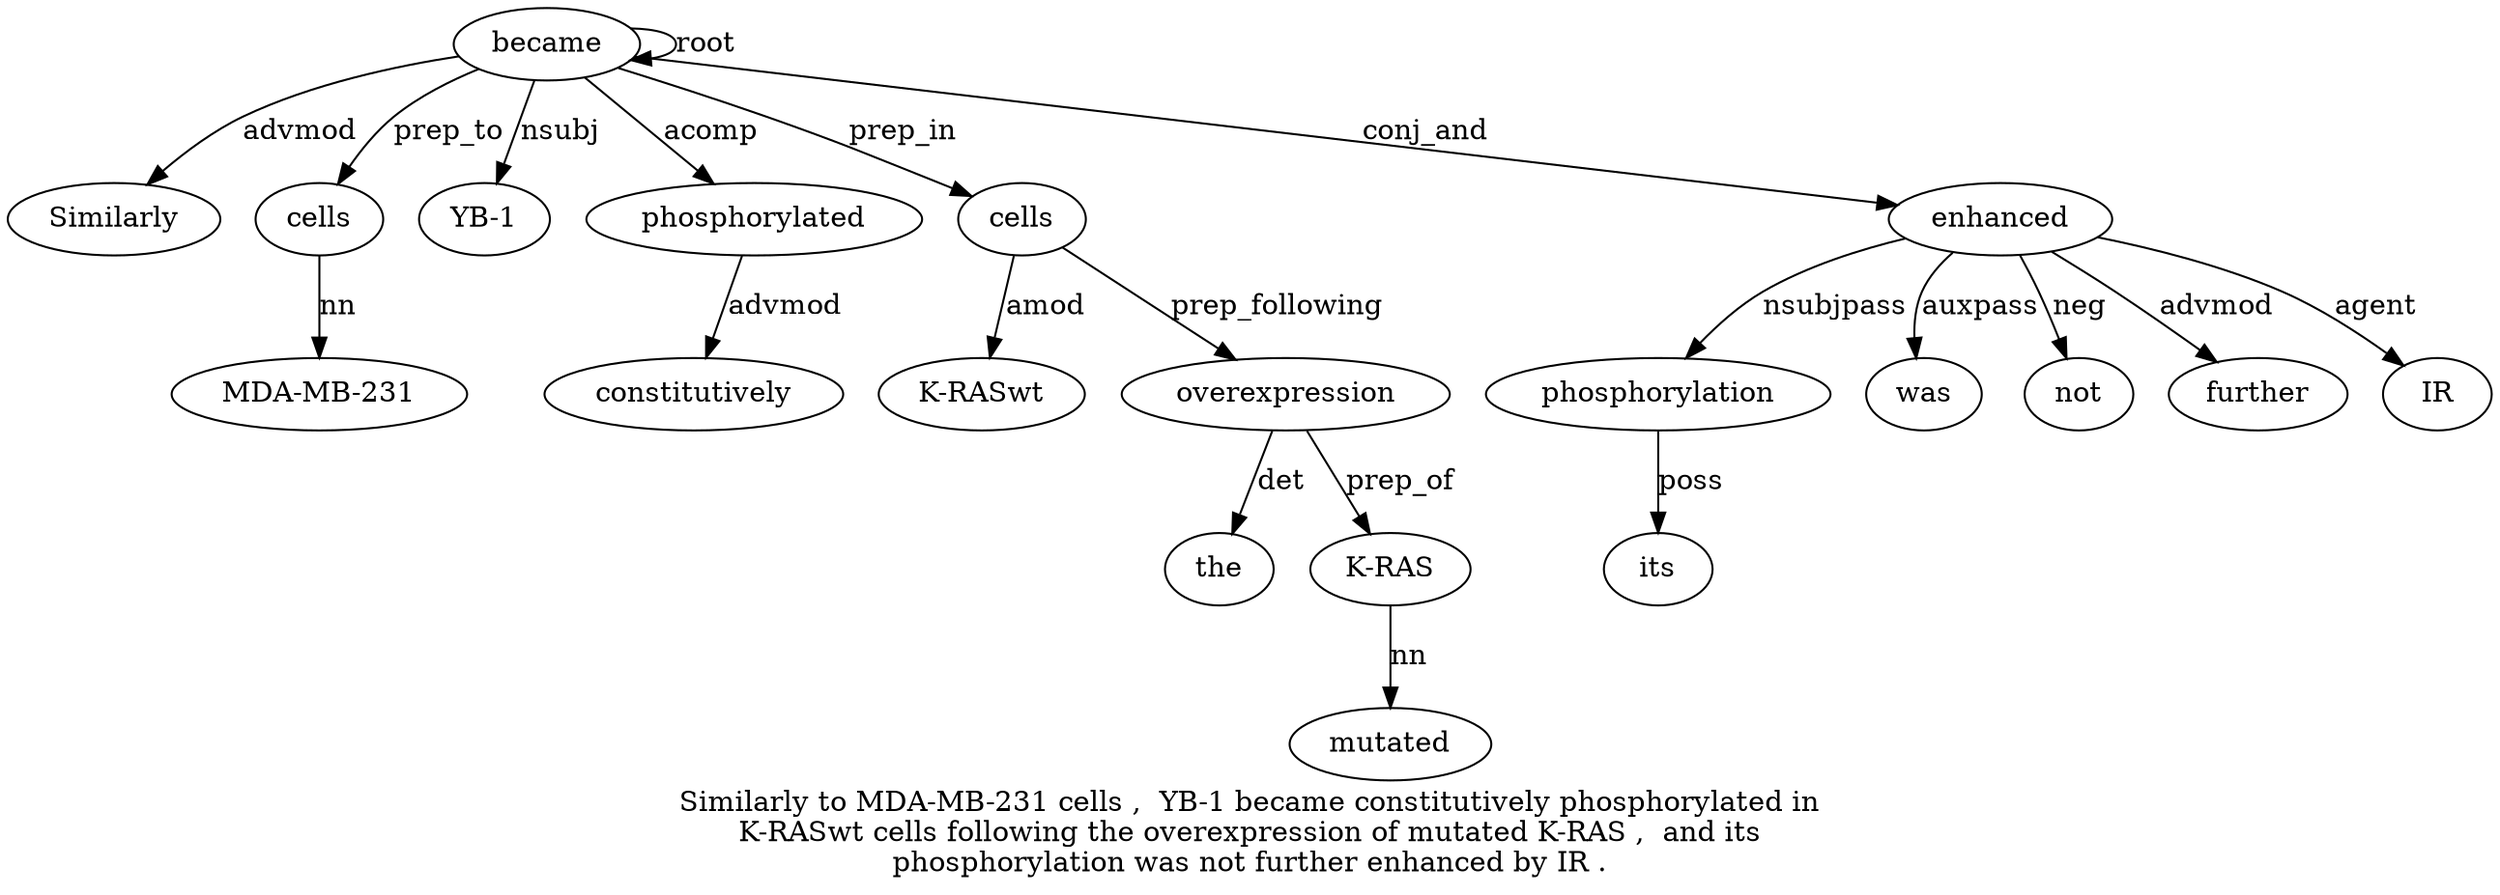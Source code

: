 digraph "Similarly to MDA-MB-231 cells ,  YB-1 became constitutively phosphorylated in K-RASwt cells following the overexpression of mutated K-RAS ,  and its phosphorylation was not further enhanced by IR ." {
label="Similarly to MDA-MB-231 cells ,  YB-1 became constitutively phosphorylated in
K-RASwt cells following the overexpression of mutated K-RAS ,  and its
phosphorylation was not further enhanced by IR .";
became7 [style=filled, fillcolor=white, label=became];
Similarly1 [style=filled, fillcolor=white, label=Similarly];
became7 -> Similarly1  [label=advmod];
cells4 [style=filled, fillcolor=white, label=cells];
"MDA-MB-231" [style=filled, fillcolor=white, label="MDA-MB-231"];
cells4 -> "MDA-MB-231"  [label=nn];
became7 -> cells4  [label=prep_to];
"YB-16" [style=filled, fillcolor=white, label="YB-1"];
became7 -> "YB-16"  [label=nsubj];
became7 -> became7  [label=root];
phosphorylated9 [style=filled, fillcolor=white, label=phosphorylated];
constitutively8 [style=filled, fillcolor=white, label=constitutively];
phosphorylated9 -> constitutively8  [label=advmod];
became7 -> phosphorylated9  [label=acomp];
cells12 [style=filled, fillcolor=white, label=cells];
"K-RASwt11" [style=filled, fillcolor=white, label="K-RASwt"];
cells12 -> "K-RASwt11"  [label=amod];
became7 -> cells12  [label=prep_in];
overexpression15 [style=filled, fillcolor=white, label=overexpression];
the14 [style=filled, fillcolor=white, label=the];
overexpression15 -> the14  [label=det];
cells12 -> overexpression15  [label=prep_following];
"K-RAS18" [style=filled, fillcolor=white, label="K-RAS"];
mutated17 [style=filled, fillcolor=white, label=mutated];
"K-RAS18" -> mutated17  [label=nn];
overexpression15 -> "K-RAS18"  [label=prep_of];
phosphorylation22 [style=filled, fillcolor=white, label=phosphorylation];
its21 [style=filled, fillcolor=white, label=its];
phosphorylation22 -> its21  [label=poss];
enhanced26 [style=filled, fillcolor=white, label=enhanced];
enhanced26 -> phosphorylation22  [label=nsubjpass];
was23 [style=filled, fillcolor=white, label=was];
enhanced26 -> was23  [label=auxpass];
not24 [style=filled, fillcolor=white, label=not];
enhanced26 -> not24  [label=neg];
further25 [style=filled, fillcolor=white, label=further];
enhanced26 -> further25  [label=advmod];
became7 -> enhanced26  [label=conj_and];
IR28 [style=filled, fillcolor=white, label=IR];
enhanced26 -> IR28  [label=agent];
}
